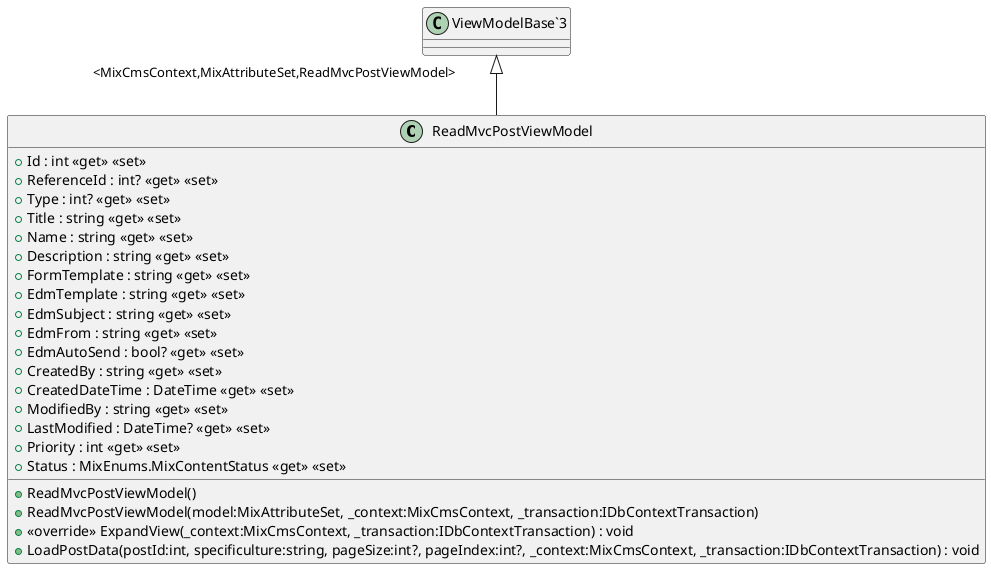 @startuml
class ReadMvcPostViewModel {
    + Id : int <<get>> <<set>>
    + ReferenceId : int? <<get>> <<set>>
    + Type : int? <<get>> <<set>>
    + Title : string <<get>> <<set>>
    + Name : string <<get>> <<set>>
    + Description : string <<get>> <<set>>
    + FormTemplate : string <<get>> <<set>>
    + EdmTemplate : string <<get>> <<set>>
    + EdmSubject : string <<get>> <<set>>
    + EdmFrom : string <<get>> <<set>>
    + EdmAutoSend : bool? <<get>> <<set>>
    + CreatedBy : string <<get>> <<set>>
    + CreatedDateTime : DateTime <<get>> <<set>>
    + ModifiedBy : string <<get>> <<set>>
    + LastModified : DateTime? <<get>> <<set>>
    + Priority : int <<get>> <<set>>
    + Status : MixEnums.MixContentStatus <<get>> <<set>>
    + ReadMvcPostViewModel()
    + ReadMvcPostViewModel(model:MixAttributeSet, _context:MixCmsContext, _transaction:IDbContextTransaction)
    + <<override>> ExpandView(_context:MixCmsContext, _transaction:IDbContextTransaction) : void
    + LoadPostData(postId:int, specificulture:string, pageSize:int?, pageIndex:int?, _context:MixCmsContext, _transaction:IDbContextTransaction) : void
}
"ViewModelBase`3" "<MixCmsContext,MixAttributeSet,ReadMvcPostViewModel>" <|-- ReadMvcPostViewModel
@enduml
